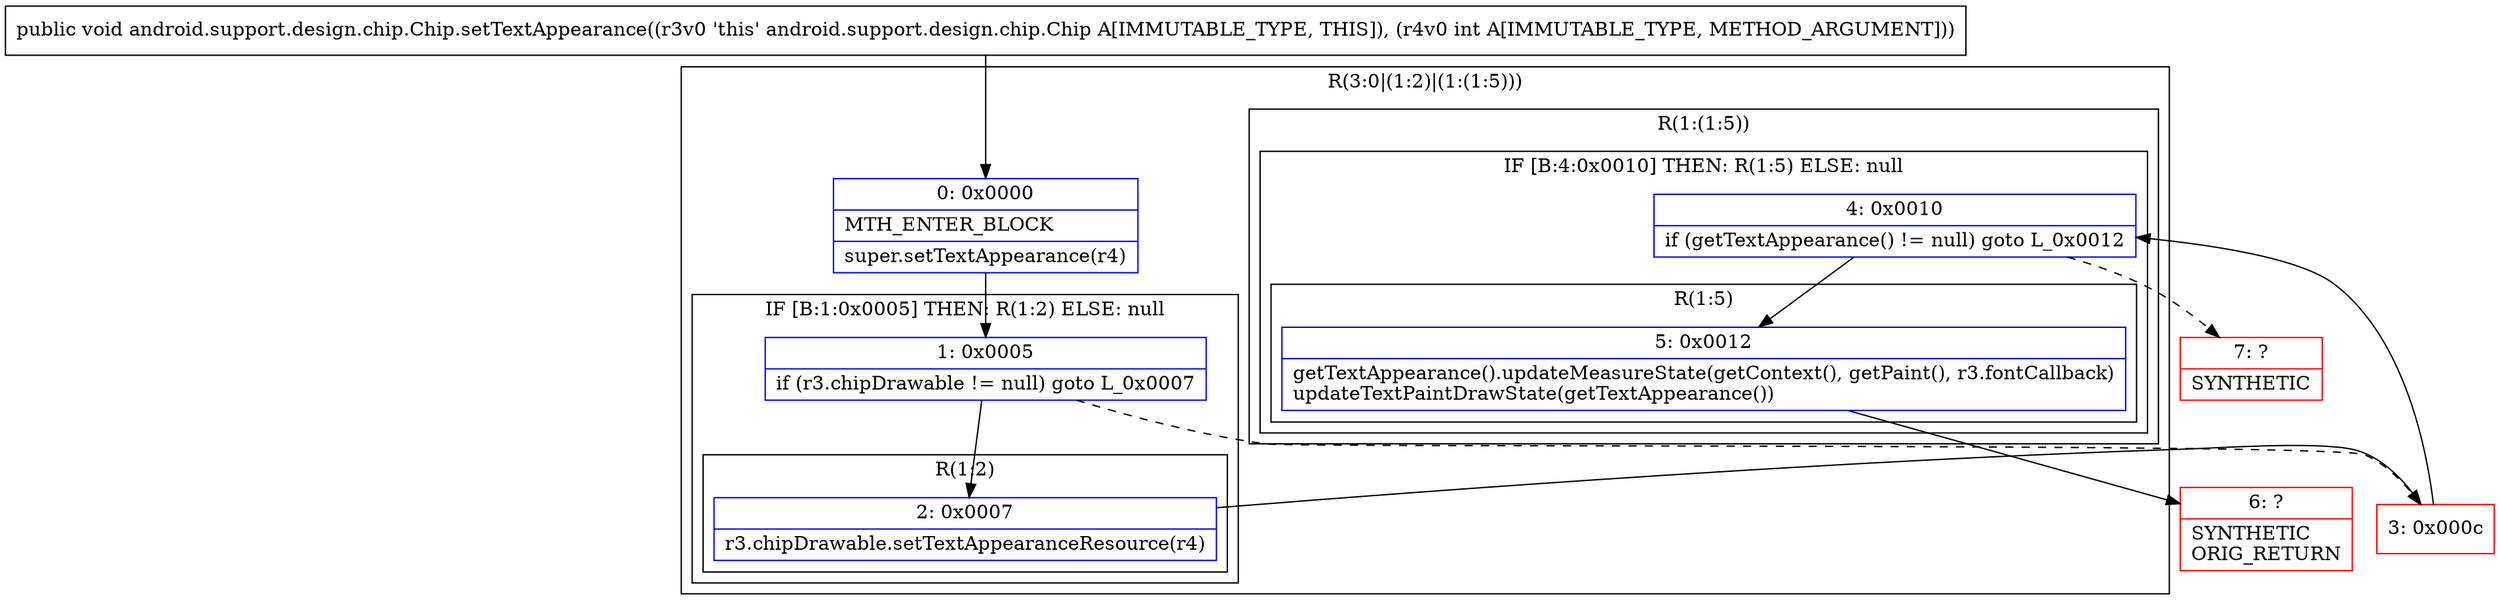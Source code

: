digraph "CFG forandroid.support.design.chip.Chip.setTextAppearance(I)V" {
subgraph cluster_Region_1618090626 {
label = "R(3:0|(1:2)|(1:(1:5)))";
node [shape=record,color=blue];
Node_0 [shape=record,label="{0\:\ 0x0000|MTH_ENTER_BLOCK\l|super.setTextAppearance(r4)\l}"];
subgraph cluster_IfRegion_1683119554 {
label = "IF [B:1:0x0005] THEN: R(1:2) ELSE: null";
node [shape=record,color=blue];
Node_1 [shape=record,label="{1\:\ 0x0005|if (r3.chipDrawable != null) goto L_0x0007\l}"];
subgraph cluster_Region_247121793 {
label = "R(1:2)";
node [shape=record,color=blue];
Node_2 [shape=record,label="{2\:\ 0x0007|r3.chipDrawable.setTextAppearanceResource(r4)\l}"];
}
}
subgraph cluster_Region_2097474706 {
label = "R(1:(1:5))";
node [shape=record,color=blue];
subgraph cluster_IfRegion_223502266 {
label = "IF [B:4:0x0010] THEN: R(1:5) ELSE: null";
node [shape=record,color=blue];
Node_4 [shape=record,label="{4\:\ 0x0010|if (getTextAppearance() != null) goto L_0x0012\l}"];
subgraph cluster_Region_2073603999 {
label = "R(1:5)";
node [shape=record,color=blue];
Node_5 [shape=record,label="{5\:\ 0x0012|getTextAppearance().updateMeasureState(getContext(), getPaint(), r3.fontCallback)\lupdateTextPaintDrawState(getTextAppearance())\l}"];
}
}
}
}
Node_3 [shape=record,color=red,label="{3\:\ 0x000c}"];
Node_6 [shape=record,color=red,label="{6\:\ ?|SYNTHETIC\lORIG_RETURN\l}"];
Node_7 [shape=record,color=red,label="{7\:\ ?|SYNTHETIC\l}"];
MethodNode[shape=record,label="{public void android.support.design.chip.Chip.setTextAppearance((r3v0 'this' android.support.design.chip.Chip A[IMMUTABLE_TYPE, THIS]), (r4v0 int A[IMMUTABLE_TYPE, METHOD_ARGUMENT])) }"];
MethodNode -> Node_0;
Node_0 -> Node_1;
Node_1 -> Node_2;
Node_1 -> Node_3[style=dashed];
Node_2 -> Node_3;
Node_4 -> Node_5;
Node_4 -> Node_7[style=dashed];
Node_5 -> Node_6;
Node_3 -> Node_4;
}

